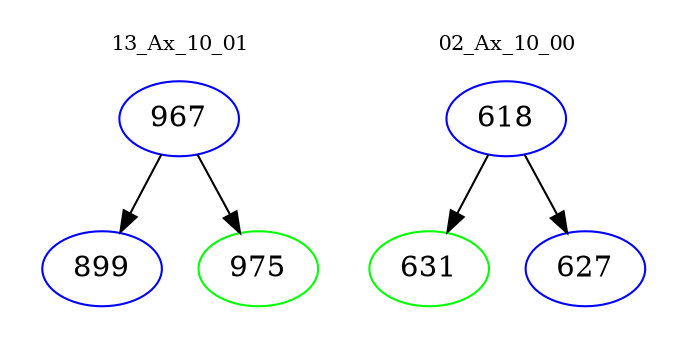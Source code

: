 digraph{
subgraph cluster_0 {
color = white
label = "13_Ax_10_01";
fontsize=10;
T0_967 [label="967", color="blue"]
T0_967 -> T0_899 [color="black"]
T0_899 [label="899", color="blue"]
T0_967 -> T0_975 [color="black"]
T0_975 [label="975", color="green"]
}
subgraph cluster_1 {
color = white
label = "02_Ax_10_00";
fontsize=10;
T1_618 [label="618", color="blue"]
T1_618 -> T1_631 [color="black"]
T1_631 [label="631", color="green"]
T1_618 -> T1_627 [color="black"]
T1_627 [label="627", color="blue"]
}
}
